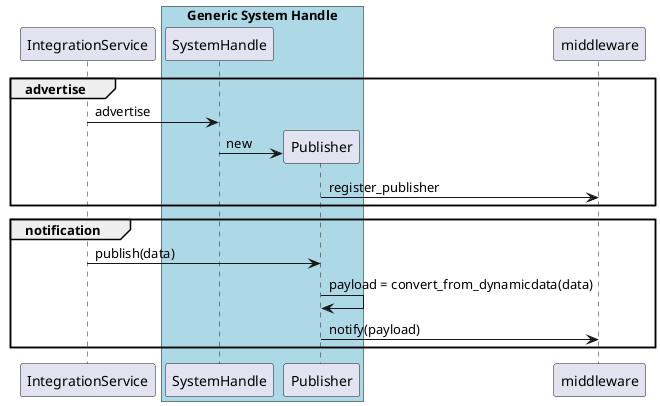@startuml


group #transparent advertise
        IntegrationService -> "SystemHandle" as SH : advertise
        create Publisher
        SH -> Publisher : new
        Publisher -> middleware : register_publisher
end


group #transparent notification
        IntegrationService -> Publisher : publish(data)
        Publisher -> Publisher : payload = convert_from_dynamicdata(data)
        Publisher -> middleware : notify(payload)
end


box "Generic System Handle" #LightBlue
        participant SH
        participant Publisher
end box


participant middleware


@enduml